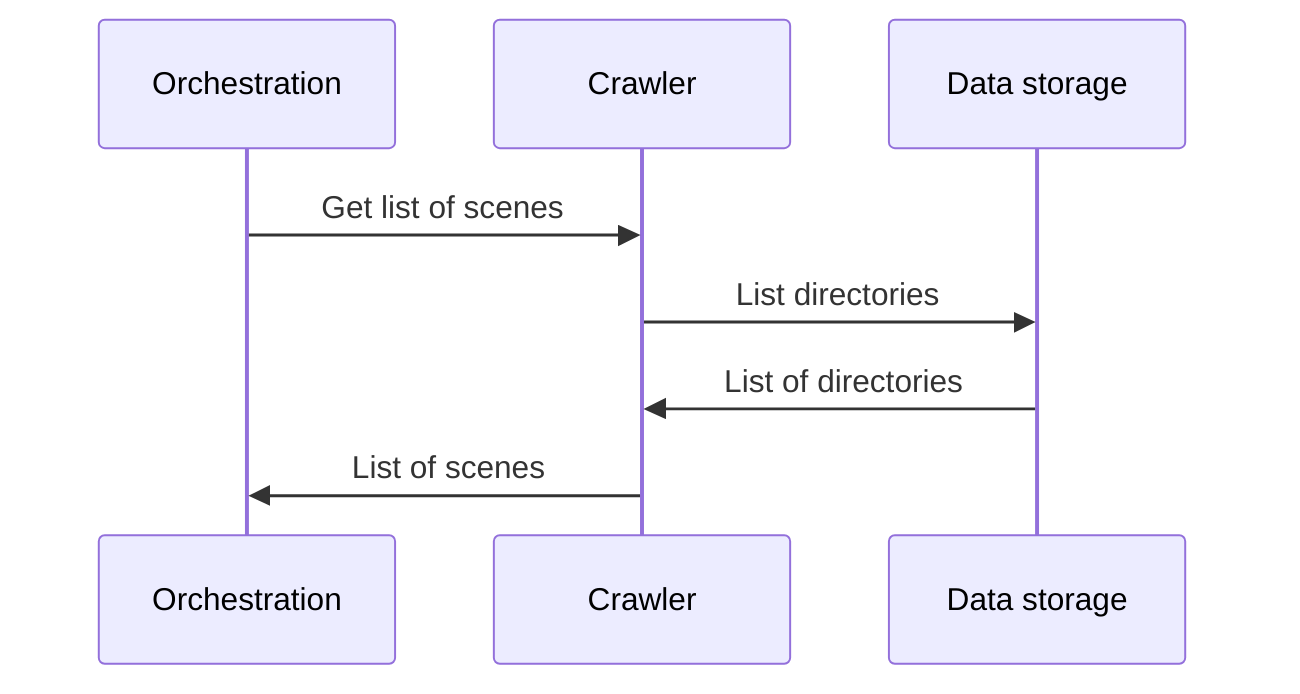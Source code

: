 sequenceDiagram
    participant O as Orchestration
    participant C as Crawler
    participant DS as Data storage

    O ->> C: Get list of scenes
    C ->> DS: List directories
    DS ->> C: List of directories
    C ->> O: List of scenes